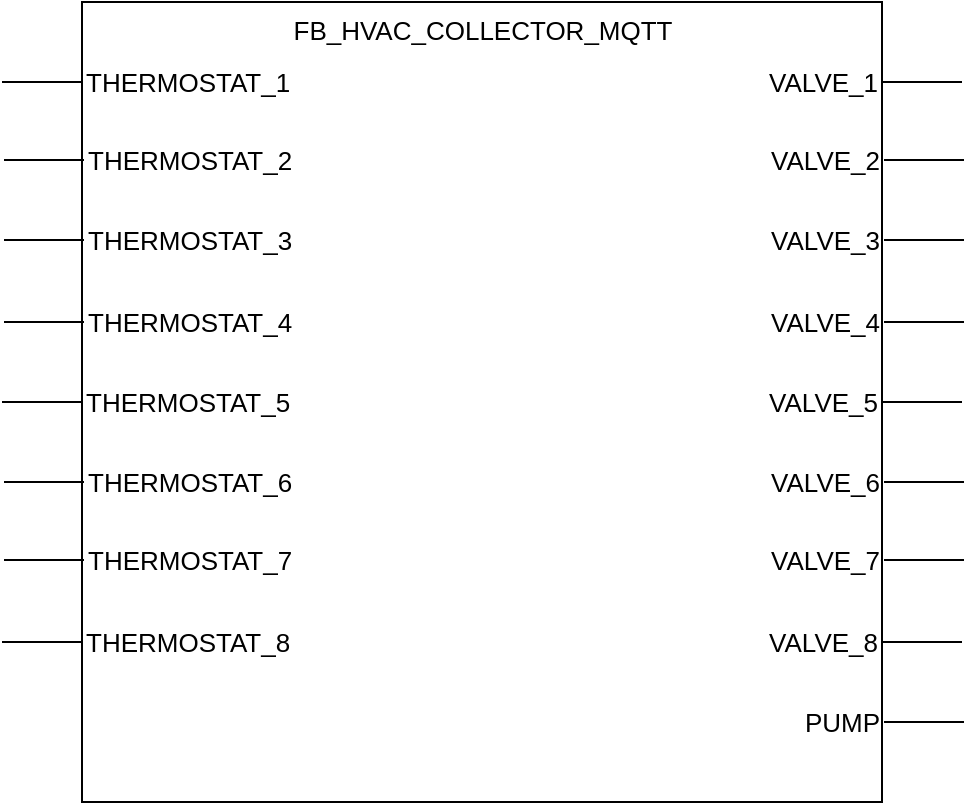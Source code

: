 <mxfile version="17.2.4" type="device"><diagram id="L7VXHb7HPVanLy-8BAZJ" name="Page-1"><mxGraphModel dx="1038" dy="641" grid="1" gridSize="10" guides="1" tooltips="1" connect="1" arrows="1" fold="1" page="1" pageScale="1" pageWidth="850" pageHeight="1100" math="0" shadow="0"><root><mxCell id="0"/><mxCell id="1" parent="0"/><mxCell id="vRteBLpJl_pFvORW3SE5-1" value="" style="whiteSpace=wrap;html=1;aspect=fixed;" parent="1" vertex="1"><mxGeometry x="200" y="160" width="400" height="400" as="geometry"/></mxCell><mxCell id="vRteBLpJl_pFvORW3SE5-2" value="&lt;div&gt;&lt;span&gt;FB_HVAC_COLLECTOR_MQTT&lt;/span&gt;&lt;/div&gt;" style="text;html=1;align=center;fontSize=13;" parent="1" vertex="1"><mxGeometry x="295" y="160" width="210" height="30" as="geometry"/></mxCell><mxCell id="vRteBLpJl_pFvORW3SE5-3" value="" style="endArrow=none;html=1;fontSize=13;" parent="1" edge="1"><mxGeometry width="50" height="50" relative="1" as="geometry"><mxPoint x="160" y="200" as="sourcePoint"/><mxPoint x="200" y="200" as="targetPoint"/><Array as="points"><mxPoint x="160" y="200"/></Array></mxGeometry></mxCell><mxCell id="vRteBLpJl_pFvORW3SE5-4" value="THERMOSTAT_1" style="text;html=1;strokeColor=none;fillColor=none;align=left;verticalAlign=middle;whiteSpace=wrap;rounded=0;fontSize=13;" parent="1" vertex="1"><mxGeometry x="200" y="190" width="120" height="20" as="geometry"/></mxCell><mxCell id="vRteBLpJl_pFvORW3SE5-5" value="" style="endArrow=none;html=1;fontSize=13;" parent="1" edge="1"><mxGeometry width="50" height="50" relative="1" as="geometry"><mxPoint x="600" y="200" as="sourcePoint"/><mxPoint x="640" y="200" as="targetPoint"/><Array as="points"><mxPoint x="600" y="200"/></Array></mxGeometry></mxCell><mxCell id="vRteBLpJl_pFvORW3SE5-8" value="VALVE_1" style="text;html=1;strokeColor=none;fillColor=none;align=right;verticalAlign=middle;whiteSpace=wrap;rounded=0;fontSize=13;" parent="1" vertex="1"><mxGeometry x="520" y="190" width="80" height="20" as="geometry"/></mxCell><mxCell id="qDHzZMHYJ8Gh5xfqtGOc-1" value="" style="endArrow=none;html=1;fontSize=13;" edge="1" parent="1"><mxGeometry width="50" height="50" relative="1" as="geometry"><mxPoint x="161" y="239" as="sourcePoint"/><mxPoint x="201" y="239" as="targetPoint"/><Array as="points"><mxPoint x="161" y="239"/></Array></mxGeometry></mxCell><mxCell id="qDHzZMHYJ8Gh5xfqtGOc-2" value="THERMOSTAT_2" style="text;html=1;strokeColor=none;fillColor=none;align=left;verticalAlign=middle;whiteSpace=wrap;rounded=0;fontSize=13;" vertex="1" parent="1"><mxGeometry x="201" y="229" width="120" height="20" as="geometry"/></mxCell><mxCell id="qDHzZMHYJ8Gh5xfqtGOc-3" value="" style="endArrow=none;html=1;fontSize=13;" edge="1" parent="1"><mxGeometry width="50" height="50" relative="1" as="geometry"><mxPoint x="601" y="239" as="sourcePoint"/><mxPoint x="641" y="239" as="targetPoint"/><Array as="points"><mxPoint x="601" y="239"/></Array></mxGeometry></mxCell><mxCell id="qDHzZMHYJ8Gh5xfqtGOc-4" value="VALVE_2" style="text;html=1;strokeColor=none;fillColor=none;align=right;verticalAlign=middle;whiteSpace=wrap;rounded=0;fontSize=13;" vertex="1" parent="1"><mxGeometry x="521" y="229" width="80" height="20" as="geometry"/></mxCell><mxCell id="qDHzZMHYJ8Gh5xfqtGOc-5" value="" style="endArrow=none;html=1;fontSize=13;" edge="1" parent="1"><mxGeometry width="50" height="50" relative="1" as="geometry"><mxPoint x="161" y="279" as="sourcePoint"/><mxPoint x="201" y="279" as="targetPoint"/><Array as="points"><mxPoint x="161" y="279"/></Array></mxGeometry></mxCell><mxCell id="qDHzZMHYJ8Gh5xfqtGOc-6" value="THERMOSTAT_3" style="text;html=1;strokeColor=none;fillColor=none;align=left;verticalAlign=middle;whiteSpace=wrap;rounded=0;fontSize=13;" vertex="1" parent="1"><mxGeometry x="201" y="269" width="120" height="20" as="geometry"/></mxCell><mxCell id="qDHzZMHYJ8Gh5xfqtGOc-7" value="" style="endArrow=none;html=1;fontSize=13;" edge="1" parent="1"><mxGeometry width="50" height="50" relative="1" as="geometry"><mxPoint x="601" y="279" as="sourcePoint"/><mxPoint x="641" y="279" as="targetPoint"/><Array as="points"><mxPoint x="601" y="279"/></Array></mxGeometry></mxCell><mxCell id="qDHzZMHYJ8Gh5xfqtGOc-8" value="VALVE_3" style="text;html=1;strokeColor=none;fillColor=none;align=right;verticalAlign=middle;whiteSpace=wrap;rounded=0;fontSize=13;" vertex="1" parent="1"><mxGeometry x="521" y="269" width="80" height="20" as="geometry"/></mxCell><mxCell id="qDHzZMHYJ8Gh5xfqtGOc-9" value="" style="endArrow=none;html=1;fontSize=13;" edge="1" parent="1"><mxGeometry width="50" height="50" relative="1" as="geometry"><mxPoint x="161" y="320" as="sourcePoint"/><mxPoint x="201" y="320" as="targetPoint"/><Array as="points"><mxPoint x="161" y="320"/></Array></mxGeometry></mxCell><mxCell id="qDHzZMHYJ8Gh5xfqtGOc-10" value="THERMOSTAT_4" style="text;html=1;strokeColor=none;fillColor=none;align=left;verticalAlign=middle;whiteSpace=wrap;rounded=0;fontSize=13;" vertex="1" parent="1"><mxGeometry x="201" y="310" width="120" height="20" as="geometry"/></mxCell><mxCell id="qDHzZMHYJ8Gh5xfqtGOc-11" value="" style="endArrow=none;html=1;fontSize=13;" edge="1" parent="1"><mxGeometry width="50" height="50" relative="1" as="geometry"><mxPoint x="601" y="320" as="sourcePoint"/><mxPoint x="641" y="320" as="targetPoint"/><Array as="points"><mxPoint x="601" y="320"/></Array></mxGeometry></mxCell><mxCell id="qDHzZMHYJ8Gh5xfqtGOc-12" value="VALVE_4" style="text;html=1;strokeColor=none;fillColor=none;align=right;verticalAlign=middle;whiteSpace=wrap;rounded=0;fontSize=13;" vertex="1" parent="1"><mxGeometry x="521" y="310" width="80" height="20" as="geometry"/></mxCell><mxCell id="qDHzZMHYJ8Gh5xfqtGOc-13" value="" style="endArrow=none;html=1;fontSize=13;" edge="1" parent="1"><mxGeometry width="50" height="50" relative="1" as="geometry"><mxPoint x="160" y="360" as="sourcePoint"/><mxPoint x="200" y="360" as="targetPoint"/><Array as="points"><mxPoint x="160" y="360"/></Array></mxGeometry></mxCell><mxCell id="qDHzZMHYJ8Gh5xfqtGOc-14" value="THERMOSTAT_5" style="text;html=1;strokeColor=none;fillColor=none;align=left;verticalAlign=middle;whiteSpace=wrap;rounded=0;fontSize=13;" vertex="1" parent="1"><mxGeometry x="200" y="350" width="120" height="20" as="geometry"/></mxCell><mxCell id="qDHzZMHYJ8Gh5xfqtGOc-15" value="" style="endArrow=none;html=1;fontSize=13;" edge="1" parent="1"><mxGeometry width="50" height="50" relative="1" as="geometry"><mxPoint x="600" y="360" as="sourcePoint"/><mxPoint x="640" y="360" as="targetPoint"/><Array as="points"><mxPoint x="600" y="360"/></Array></mxGeometry></mxCell><mxCell id="qDHzZMHYJ8Gh5xfqtGOc-16" value="VALVE_5" style="text;html=1;strokeColor=none;fillColor=none;align=right;verticalAlign=middle;whiteSpace=wrap;rounded=0;fontSize=13;" vertex="1" parent="1"><mxGeometry x="520" y="350" width="80" height="20" as="geometry"/></mxCell><mxCell id="qDHzZMHYJ8Gh5xfqtGOc-17" value="" style="endArrow=none;html=1;fontSize=13;" edge="1" parent="1"><mxGeometry width="50" height="50" relative="1" as="geometry"><mxPoint x="161" y="400" as="sourcePoint"/><mxPoint x="201" y="400" as="targetPoint"/><Array as="points"><mxPoint x="161" y="400"/></Array></mxGeometry></mxCell><mxCell id="qDHzZMHYJ8Gh5xfqtGOc-18" value="THERMOSTAT_6" style="text;html=1;strokeColor=none;fillColor=none;align=left;verticalAlign=middle;whiteSpace=wrap;rounded=0;fontSize=13;" vertex="1" parent="1"><mxGeometry x="201" y="390" width="120" height="20" as="geometry"/></mxCell><mxCell id="qDHzZMHYJ8Gh5xfqtGOc-19" value="" style="endArrow=none;html=1;fontSize=13;" edge="1" parent="1"><mxGeometry width="50" height="50" relative="1" as="geometry"><mxPoint x="601" y="400" as="sourcePoint"/><mxPoint x="641" y="400" as="targetPoint"/><Array as="points"><mxPoint x="601" y="400"/></Array></mxGeometry></mxCell><mxCell id="qDHzZMHYJ8Gh5xfqtGOc-20" value="VALVE_6" style="text;html=1;strokeColor=none;fillColor=none;align=right;verticalAlign=middle;whiteSpace=wrap;rounded=0;fontSize=13;" vertex="1" parent="1"><mxGeometry x="521" y="390" width="80" height="20" as="geometry"/></mxCell><mxCell id="qDHzZMHYJ8Gh5xfqtGOc-21" value="" style="endArrow=none;html=1;fontSize=13;" edge="1" parent="1"><mxGeometry width="50" height="50" relative="1" as="geometry"><mxPoint x="161" y="439" as="sourcePoint"/><mxPoint x="201" y="439" as="targetPoint"/><Array as="points"><mxPoint x="161" y="439"/></Array></mxGeometry></mxCell><mxCell id="qDHzZMHYJ8Gh5xfqtGOc-22" value="THERMOSTAT_7" style="text;html=1;strokeColor=none;fillColor=none;align=left;verticalAlign=middle;whiteSpace=wrap;rounded=0;fontSize=13;" vertex="1" parent="1"><mxGeometry x="201" y="429" width="120" height="20" as="geometry"/></mxCell><mxCell id="qDHzZMHYJ8Gh5xfqtGOc-23" value="" style="endArrow=none;html=1;fontSize=13;" edge="1" parent="1"><mxGeometry width="50" height="50" relative="1" as="geometry"><mxPoint x="601" y="439" as="sourcePoint"/><mxPoint x="641" y="439" as="targetPoint"/><Array as="points"><mxPoint x="601" y="439"/></Array></mxGeometry></mxCell><mxCell id="qDHzZMHYJ8Gh5xfqtGOc-24" value="VALVE_7" style="text;html=1;strokeColor=none;fillColor=none;align=right;verticalAlign=middle;whiteSpace=wrap;rounded=0;fontSize=13;" vertex="1" parent="1"><mxGeometry x="521" y="429" width="80" height="20" as="geometry"/></mxCell><mxCell id="qDHzZMHYJ8Gh5xfqtGOc-25" value="" style="endArrow=none;html=1;fontSize=13;" edge="1" parent="1"><mxGeometry width="50" height="50" relative="1" as="geometry"><mxPoint x="160" y="480" as="sourcePoint"/><mxPoint x="200" y="480" as="targetPoint"/><Array as="points"><mxPoint x="160" y="480"/></Array></mxGeometry></mxCell><mxCell id="qDHzZMHYJ8Gh5xfqtGOc-26" value="THERMOSTAT_8" style="text;html=1;strokeColor=none;fillColor=none;align=left;verticalAlign=middle;whiteSpace=wrap;rounded=0;fontSize=13;" vertex="1" parent="1"><mxGeometry x="200" y="470" width="120" height="20" as="geometry"/></mxCell><mxCell id="qDHzZMHYJ8Gh5xfqtGOc-27" value="" style="endArrow=none;html=1;fontSize=13;" edge="1" parent="1"><mxGeometry width="50" height="50" relative="1" as="geometry"><mxPoint x="600" y="480" as="sourcePoint"/><mxPoint x="640" y="480" as="targetPoint"/><Array as="points"><mxPoint x="600" y="480"/></Array></mxGeometry></mxCell><mxCell id="qDHzZMHYJ8Gh5xfqtGOc-28" value="VALVE_8" style="text;html=1;strokeColor=none;fillColor=none;align=right;verticalAlign=middle;whiteSpace=wrap;rounded=0;fontSize=13;" vertex="1" parent="1"><mxGeometry x="520" y="470" width="80" height="20" as="geometry"/></mxCell><mxCell id="qDHzZMHYJ8Gh5xfqtGOc-29" value="" style="endArrow=none;html=1;fontSize=13;" edge="1" parent="1"><mxGeometry width="50" height="50" relative="1" as="geometry"><mxPoint x="601" y="520" as="sourcePoint"/><mxPoint x="641" y="520" as="targetPoint"/><Array as="points"><mxPoint x="601" y="520"/></Array></mxGeometry></mxCell><mxCell id="qDHzZMHYJ8Gh5xfqtGOc-30" value="PUMP" style="text;html=1;strokeColor=none;fillColor=none;align=right;verticalAlign=middle;whiteSpace=wrap;rounded=0;fontSize=13;" vertex="1" parent="1"><mxGeometry x="521" y="510" width="80" height="20" as="geometry"/></mxCell></root></mxGraphModel></diagram></mxfile>